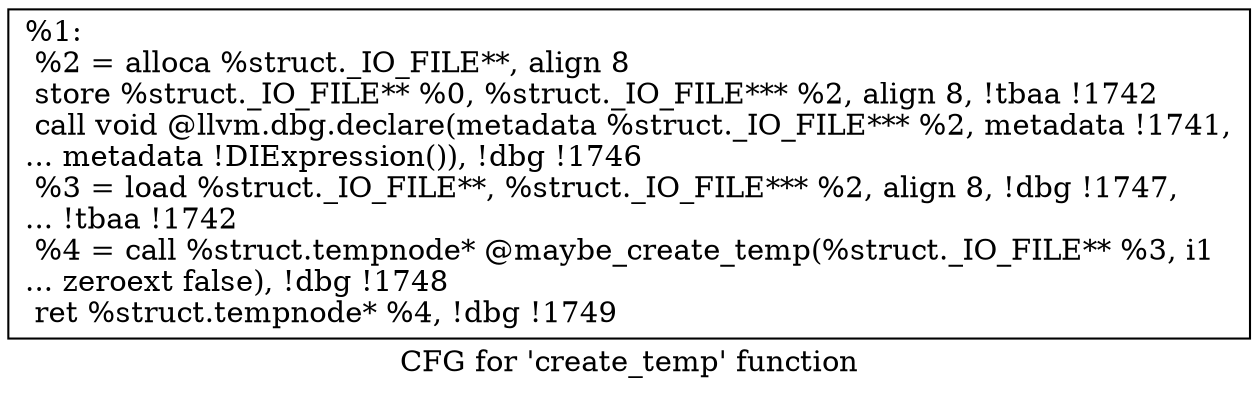 digraph "CFG for 'create_temp' function" {
	label="CFG for 'create_temp' function";

	Node0x1e7e860 [shape=record,label="{%1:\l  %2 = alloca %struct._IO_FILE**, align 8\l  store %struct._IO_FILE** %0, %struct._IO_FILE*** %2, align 8, !tbaa !1742\l  call void @llvm.dbg.declare(metadata %struct._IO_FILE*** %2, metadata !1741,\l... metadata !DIExpression()), !dbg !1746\l  %3 = load %struct._IO_FILE**, %struct._IO_FILE*** %2, align 8, !dbg !1747,\l... !tbaa !1742\l  %4 = call %struct.tempnode* @maybe_create_temp(%struct._IO_FILE** %3, i1\l... zeroext false), !dbg !1748\l  ret %struct.tempnode* %4, !dbg !1749\l}"];
}
